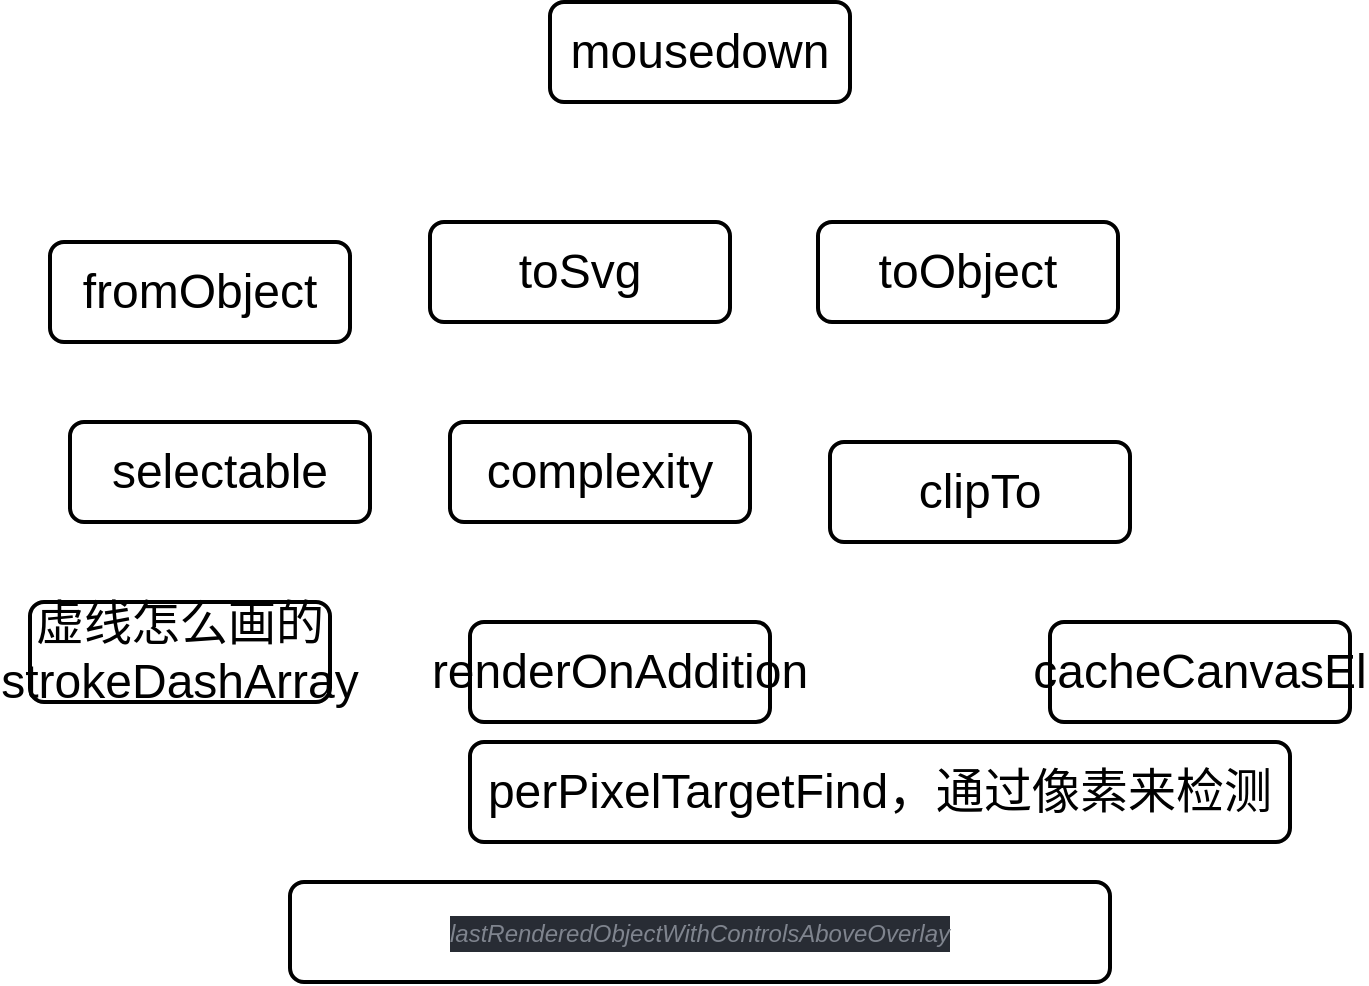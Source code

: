 <mxfile>
    <diagram id="5UOjM38pRgsMDEr1ifUb" name="第 1 页">
        <mxGraphModel dx="719" dy="608" grid="1" gridSize="10" guides="1" tooltips="1" connect="1" arrows="1" fold="1" page="1" pageScale="1" pageWidth="827" pageHeight="1169" math="0" shadow="0">
            <root>
                <mxCell id="0"/>
                <mxCell id="1" parent="0"/>
                <mxCell id="2" value="&lt;font style=&quot;font-size: 24px&quot;&gt;mousedown&lt;/font&gt;" style="rounded=1;whiteSpace=wrap;html=1;absoluteArcSize=1;arcSize=14;strokeWidth=2;" parent="1" vertex="1">
                    <mxGeometry x="280" y="130" width="150" height="50" as="geometry"/>
                </mxCell>
                <mxCell id="3" value="&lt;font style=&quot;font-size: 24px&quot;&gt;toSvg&lt;br&gt;&lt;/font&gt;" style="rounded=1;whiteSpace=wrap;html=1;absoluteArcSize=1;arcSize=14;strokeWidth=2;" parent="1" vertex="1">
                    <mxGeometry x="220" y="240" width="150" height="50" as="geometry"/>
                </mxCell>
                <mxCell id="4" value="&lt;font style=&quot;font-size: 24px&quot;&gt;toObject&lt;br&gt;&lt;/font&gt;" style="rounded=1;whiteSpace=wrap;html=1;absoluteArcSize=1;arcSize=14;strokeWidth=2;" parent="1" vertex="1">
                    <mxGeometry x="414" y="240" width="150" height="50" as="geometry"/>
                </mxCell>
                <mxCell id="5" value="&lt;font style=&quot;font-size: 24px&quot;&gt;fromObject&lt;br&gt;&lt;/font&gt;" style="rounded=1;whiteSpace=wrap;html=1;absoluteArcSize=1;arcSize=14;strokeWidth=2;" parent="1" vertex="1">
                    <mxGeometry x="30" y="250" width="150" height="50" as="geometry"/>
                </mxCell>
                <mxCell id="6" value="&lt;font style=&quot;font-size: 24px&quot;&gt;complexity&lt;br&gt;&lt;/font&gt;" style="rounded=1;whiteSpace=wrap;html=1;absoluteArcSize=1;arcSize=14;strokeWidth=2;" parent="1" vertex="1">
                    <mxGeometry x="230" y="340" width="150" height="50" as="geometry"/>
                </mxCell>
                <mxCell id="7" value="&lt;font style=&quot;font-size: 24px&quot;&gt;clipTo&lt;br&gt;&lt;/font&gt;" style="rounded=1;whiteSpace=wrap;html=1;absoluteArcSize=1;arcSize=14;strokeWidth=2;" parent="1" vertex="1">
                    <mxGeometry x="420" y="350" width="150" height="50" as="geometry"/>
                </mxCell>
                <mxCell id="8" value="&lt;font style=&quot;font-size: 24px&quot;&gt;selectable&lt;br&gt;&lt;/font&gt;" style="rounded=1;whiteSpace=wrap;html=1;absoluteArcSize=1;arcSize=14;strokeWidth=2;" parent="1" vertex="1">
                    <mxGeometry x="40" y="340" width="150" height="50" as="geometry"/>
                </mxCell>
                <mxCell id="9" value="&lt;font style=&quot;font-size: 24px&quot;&gt;虚线怎么画的 strokeDashArray&lt;br&gt;&lt;/font&gt;" style="rounded=1;whiteSpace=wrap;html=1;absoluteArcSize=1;arcSize=14;strokeWidth=2;" parent="1" vertex="1">
                    <mxGeometry x="20" y="430" width="150" height="50" as="geometry"/>
                </mxCell>
                <mxCell id="10" value="&lt;font style=&quot;font-size: 24px&quot;&gt;cacheCanvasEl&lt;br&gt;&lt;/font&gt;" style="rounded=1;whiteSpace=wrap;html=1;absoluteArcSize=1;arcSize=14;strokeWidth=2;" parent="1" vertex="1">
                    <mxGeometry x="530" y="440" width="150" height="50" as="geometry"/>
                </mxCell>
                <mxCell id="11" value="&lt;font style=&quot;font-size: 24px&quot;&gt;renderOnAddition&lt;br&gt;&lt;/font&gt;" style="rounded=1;whiteSpace=wrap;html=1;absoluteArcSize=1;arcSize=14;strokeWidth=2;" vertex="1" parent="1">
                    <mxGeometry x="240" y="440" width="150" height="50" as="geometry"/>
                </mxCell>
                <mxCell id="12" value="&lt;font style=&quot;font-size: 24px&quot;&gt;perPixelTargetFind，通过像素来检测&lt;br&gt;&lt;/font&gt;" style="rounded=1;whiteSpace=wrap;html=1;absoluteArcSize=1;arcSize=14;strokeWidth=2;" vertex="1" parent="1">
                    <mxGeometry x="240" y="500" width="410" height="50" as="geometry"/>
                </mxCell>
                <mxCell id="13" value="&lt;font style=&quot;font-size: 24px&quot;&gt;&lt;div style=&quot;color: rgb(171 , 178 , 191) ; background-color: rgb(40 , 44 , 52) ; font-family: , &amp;#34;menlo&amp;#34; , &amp;#34;monaco&amp;#34; , &amp;#34;courier new&amp;#34; , monospace ; font-size: 12px ; line-height: 18px&quot;&gt;&lt;span style=&quot;color: #7f848e ; font-style: italic&quot;&gt;lastRenderedObjectWithControlsAboveOverlay&lt;/span&gt;&lt;/div&gt;&lt;/font&gt;" style="rounded=1;whiteSpace=wrap;html=1;absoluteArcSize=1;arcSize=14;strokeWidth=2;" vertex="1" parent="1">
                    <mxGeometry x="150" y="570" width="410" height="50" as="geometry"/>
                </mxCell>
            </root>
        </mxGraphModel>
    </diagram>
</mxfile>
